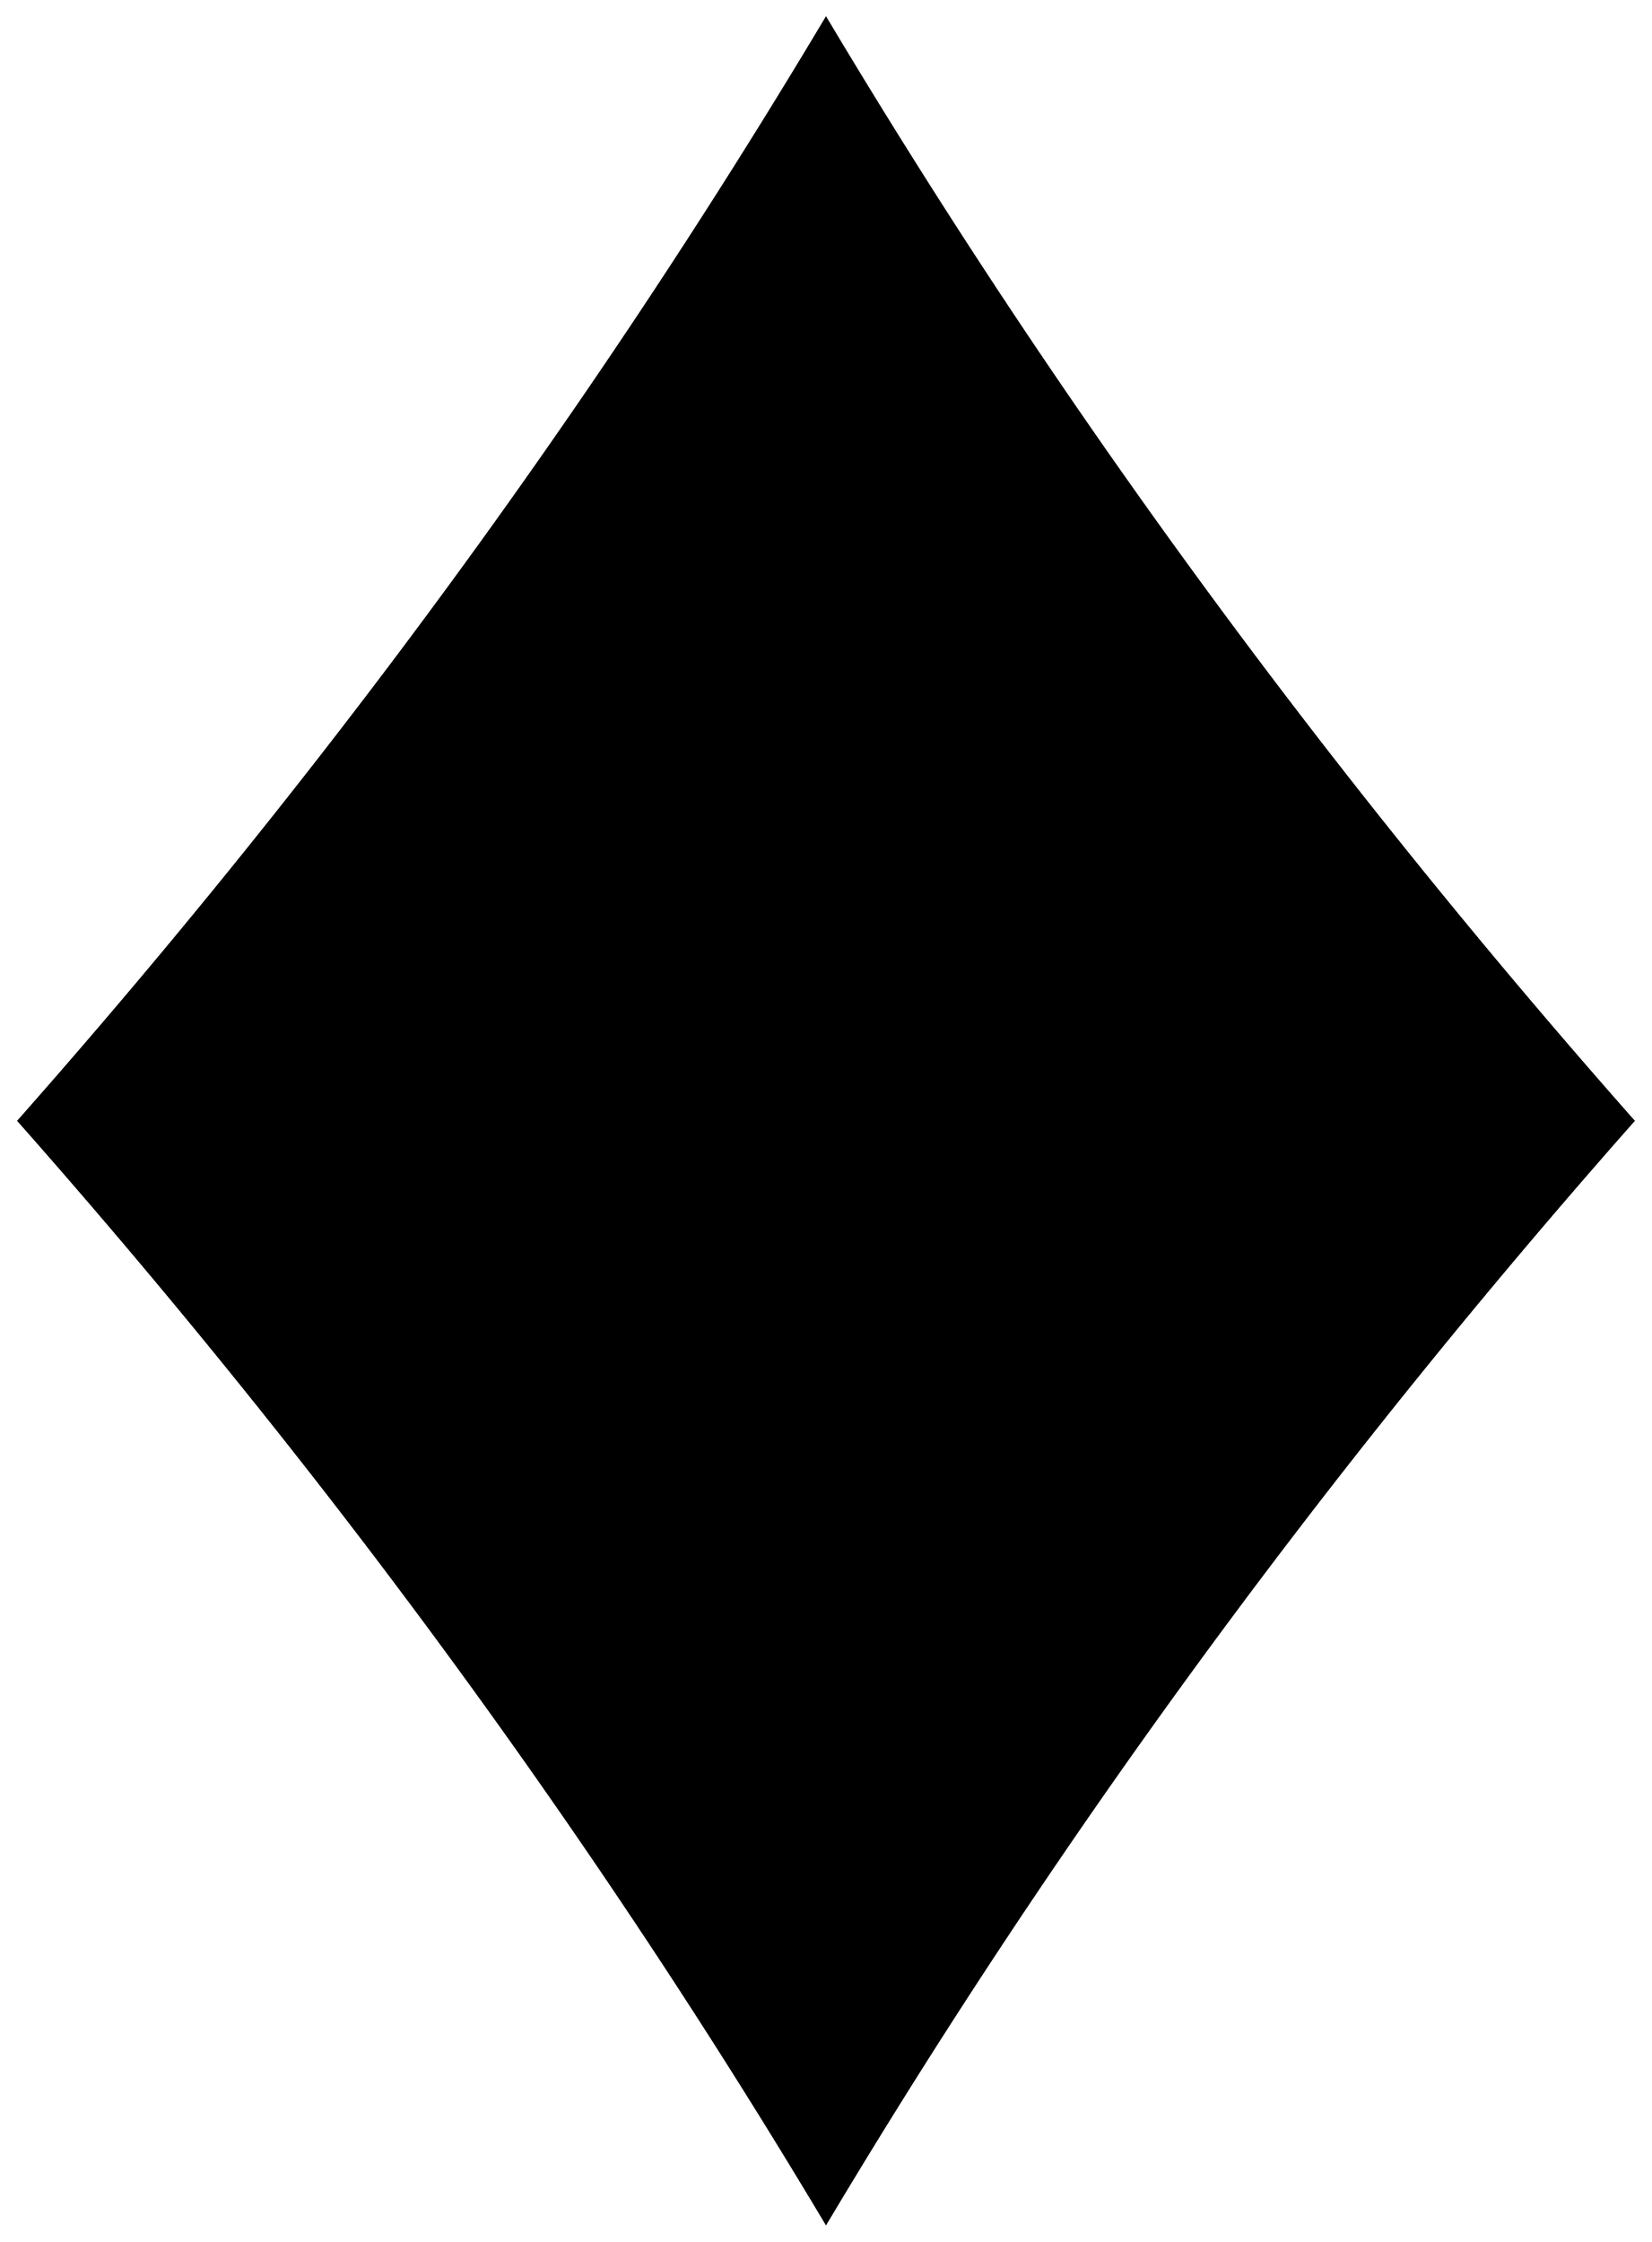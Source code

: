 


\begin{tikzpicture}[y=0.80pt, x=0.80pt, yscale=-1.0, xscale=1.0, inner sep=0pt, outer sep=0pt]
\begin{scope}[shift={(100.0,1878.0)},nonzero rule]
  \path[draw=.,fill=.,line width=1.600pt] (1246.0,-754.0) ..
    controls (1028.0,-507.333) and (837.0,-246.667) .. (673.0,28.0)
    .. controls (509.0,-246.667) and (318.0,-507.333) ..
    (100.0,-754.0) .. controls (318.0,-1000.667) and
    (509.0,-1261.333) .. (673.0,-1536.0) .. controls
    (837.0,-1261.333) and (1028.0,-1000.667) .. (1246.0,-754.0) --
    cycle;
\end{scope}

\end{tikzpicture}

